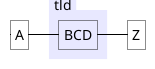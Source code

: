 {
  "sha1": "2fk6n9jx97qitzl9xnvc63p3753kyer",
  "insertion": {
    "when": "2024-05-30T20:48:19.978Z",
    "user": "plantuml@gmail.com"
  }
}
@startregex
A(?<tld>BCD)Z
@endregex
